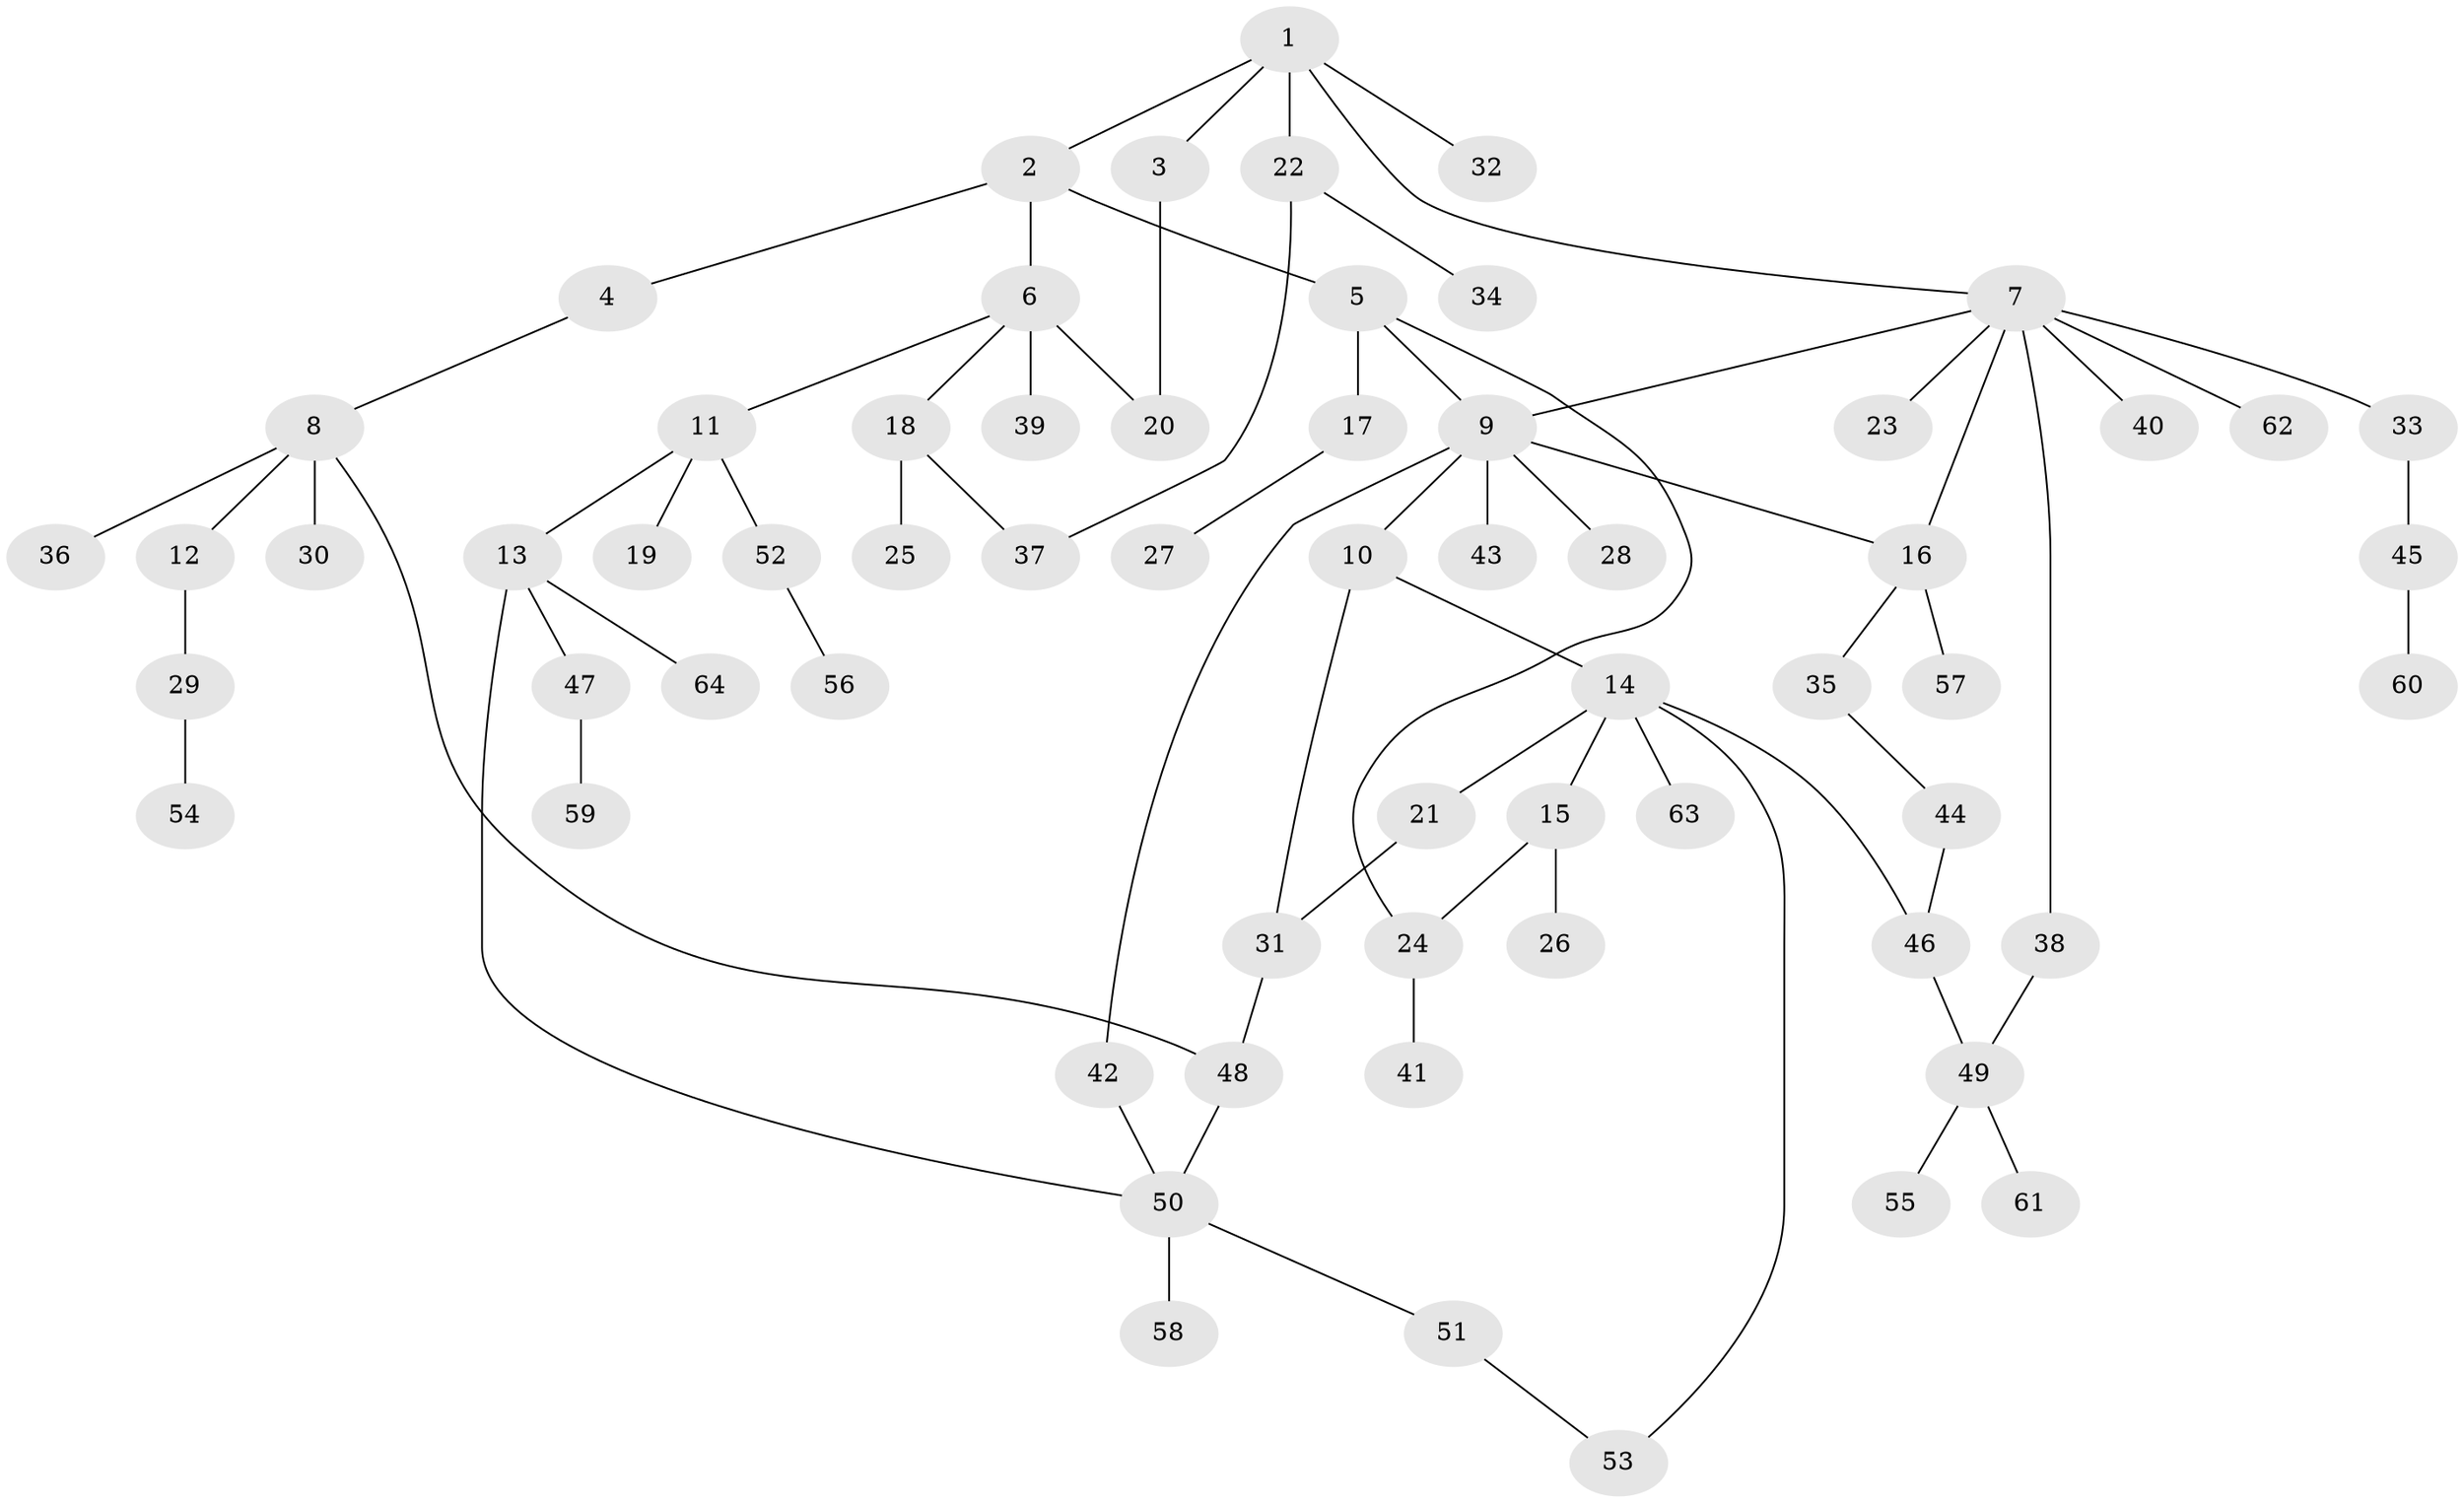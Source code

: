 // Generated by graph-tools (version 1.1) at 2025/00/03/09/25 03:00:57]
// undirected, 64 vertices, 75 edges
graph export_dot {
graph [start="1"]
  node [color=gray90,style=filled];
  1;
  2;
  3;
  4;
  5;
  6;
  7;
  8;
  9;
  10;
  11;
  12;
  13;
  14;
  15;
  16;
  17;
  18;
  19;
  20;
  21;
  22;
  23;
  24;
  25;
  26;
  27;
  28;
  29;
  30;
  31;
  32;
  33;
  34;
  35;
  36;
  37;
  38;
  39;
  40;
  41;
  42;
  43;
  44;
  45;
  46;
  47;
  48;
  49;
  50;
  51;
  52;
  53;
  54;
  55;
  56;
  57;
  58;
  59;
  60;
  61;
  62;
  63;
  64;
  1 -- 2;
  1 -- 3;
  1 -- 7;
  1 -- 22;
  1 -- 32;
  2 -- 4;
  2 -- 5;
  2 -- 6;
  3 -- 20;
  4 -- 8;
  5 -- 9;
  5 -- 17;
  5 -- 24;
  6 -- 11;
  6 -- 18;
  6 -- 39;
  6 -- 20;
  7 -- 23;
  7 -- 33;
  7 -- 38;
  7 -- 40;
  7 -- 62;
  7 -- 9;
  7 -- 16;
  8 -- 12;
  8 -- 30;
  8 -- 36;
  8 -- 48;
  9 -- 10;
  9 -- 16;
  9 -- 28;
  9 -- 42;
  9 -- 43;
  10 -- 14;
  10 -- 31;
  11 -- 13;
  11 -- 19;
  11 -- 52;
  12 -- 29;
  13 -- 47;
  13 -- 50;
  13 -- 64;
  14 -- 15;
  14 -- 21;
  14 -- 46;
  14 -- 53;
  14 -- 63;
  15 -- 24;
  15 -- 26;
  16 -- 35;
  16 -- 57;
  17 -- 27;
  18 -- 25;
  18 -- 37;
  21 -- 31;
  22 -- 34;
  22 -- 37;
  24 -- 41;
  29 -- 54;
  31 -- 48;
  33 -- 45;
  35 -- 44;
  38 -- 49;
  42 -- 50;
  44 -- 46;
  45 -- 60;
  46 -- 49;
  47 -- 59;
  48 -- 50;
  49 -- 55;
  49 -- 61;
  50 -- 51;
  50 -- 58;
  51 -- 53;
  52 -- 56;
}
